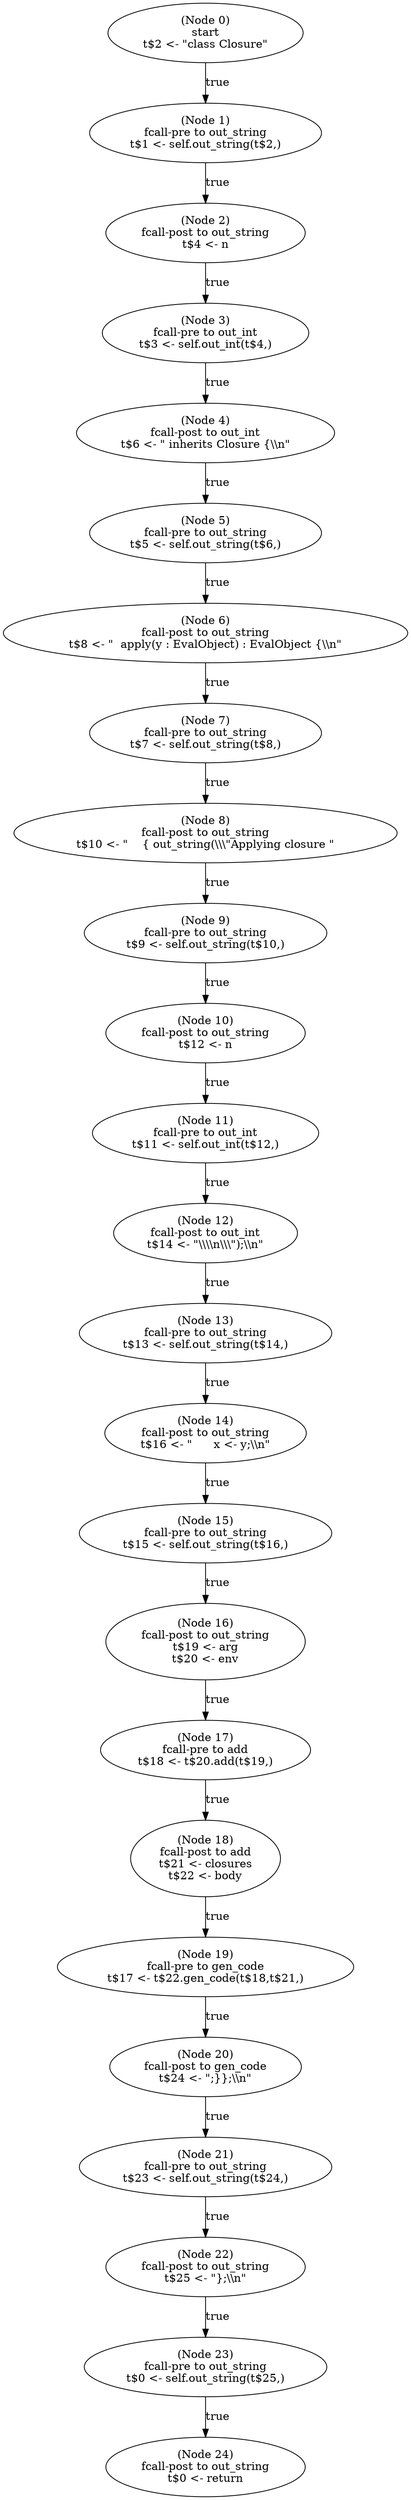 digraph gen_closure_code_pre {
  n0 [label="(Node 0)\nstart\nt$2 <- \"class Closure\"\n"];
 n0 -> n1 [label="true"];
  n1 [label="(Node 1)\nfcall-pre to out_string\nt$1 <- self.out_string(t$2,)\n"];
 n1 -> n2 [label="true"];
  n2 [label="(Node 2)\nfcall-post to out_string\nt$4 <- n\n"];
 n2 -> n3 [label="true"];
  n3 [label="(Node 3)\nfcall-pre to out_int\nt$3 <- self.out_int(t$4,)\n"];
 n3 -> n4 [label="true"];
  n4 [label="(Node 4)\nfcall-post to out_int\nt$6 <- \" inherits Closure {\\\\n\"\n"];
 n4 -> n5 [label="true"];
  n5 [label="(Node 5)\nfcall-pre to out_string\nt$5 <- self.out_string(t$6,)\n"];
 n5 -> n6 [label="true"];
  n6 [label="(Node 6)\nfcall-post to out_string\nt$8 <- \"  apply(y : EvalObject) : EvalObject {\\\\n\"\n"];
 n6 -> n7 [label="true"];
  n7 [label="(Node 7)\nfcall-pre to out_string\nt$7 <- self.out_string(t$8,)\n"];
 n7 -> n8 [label="true"];
  n8 [label="(Node 8)\nfcall-post to out_string\nt$10 <- \"    { out_string(\\\\\\\"Applying closure \"\n"];
 n8 -> n9 [label="true"];
  n9 [label="(Node 9)\nfcall-pre to out_string\nt$9 <- self.out_string(t$10,)\n"];
 n9 -> n10 [label="true"];
  n10 [label="(Node 10)\nfcall-post to out_string\nt$12 <- n\n"];
 n10 -> n11 [label="true"];
  n11 [label="(Node 11)\nfcall-pre to out_int\nt$11 <- self.out_int(t$12,)\n"];
 n11 -> n12 [label="true"];
  n12 [label="(Node 12)\nfcall-post to out_int\nt$14 <- \"\\\\\\\\n\\\\\\\");\\\\n\"\n"];
 n12 -> n13 [label="true"];
  n13 [label="(Node 13)\nfcall-pre to out_string\nt$13 <- self.out_string(t$14,)\n"];
 n13 -> n14 [label="true"];
  n14 [label="(Node 14)\nfcall-post to out_string\nt$16 <- \"      x <- y;\\\\n\"\n"];
 n14 -> n15 [label="true"];
  n15 [label="(Node 15)\nfcall-pre to out_string\nt$15 <- self.out_string(t$16,)\n"];
 n15 -> n16 [label="true"];
  n16 [label="(Node 16)\nfcall-post to out_string\nt$19 <- arg\nt$20 <- env\n"];
 n16 -> n17 [label="true"];
  n17 [label="(Node 17)\nfcall-pre to add\nt$18 <- t$20.add(t$19,)\n"];
 n17 -> n18 [label="true"];
  n18 [label="(Node 18)\nfcall-post to add\nt$21 <- closures\nt$22 <- body\n"];
 n18 -> n19 [label="true"];
  n19 [label="(Node 19)\nfcall-pre to gen_code\nt$17 <- t$22.gen_code(t$18,t$21,)\n"];
 n19 -> n20 [label="true"];
  n20 [label="(Node 20)\nfcall-post to gen_code\nt$24 <- \";}};\\\\n\"\n"];
 n20 -> n21 [label="true"];
  n21 [label="(Node 21)\nfcall-pre to out_string\nt$23 <- self.out_string(t$24,)\n"];
 n21 -> n22 [label="true"];
  n22 [label="(Node 22)\nfcall-post to out_string\nt$25 <- \"};\\\\n\"\n"];
 n22 -> n23 [label="true"];
  n23 [label="(Node 23)\nfcall-pre to out_string\nt$0 <- self.out_string(t$25,)\n"];
 n23 -> n24 [label="true"];
  n24 [label="(Node 24)\nfcall-post to out_string\nt$0 <- return\n"];
}
